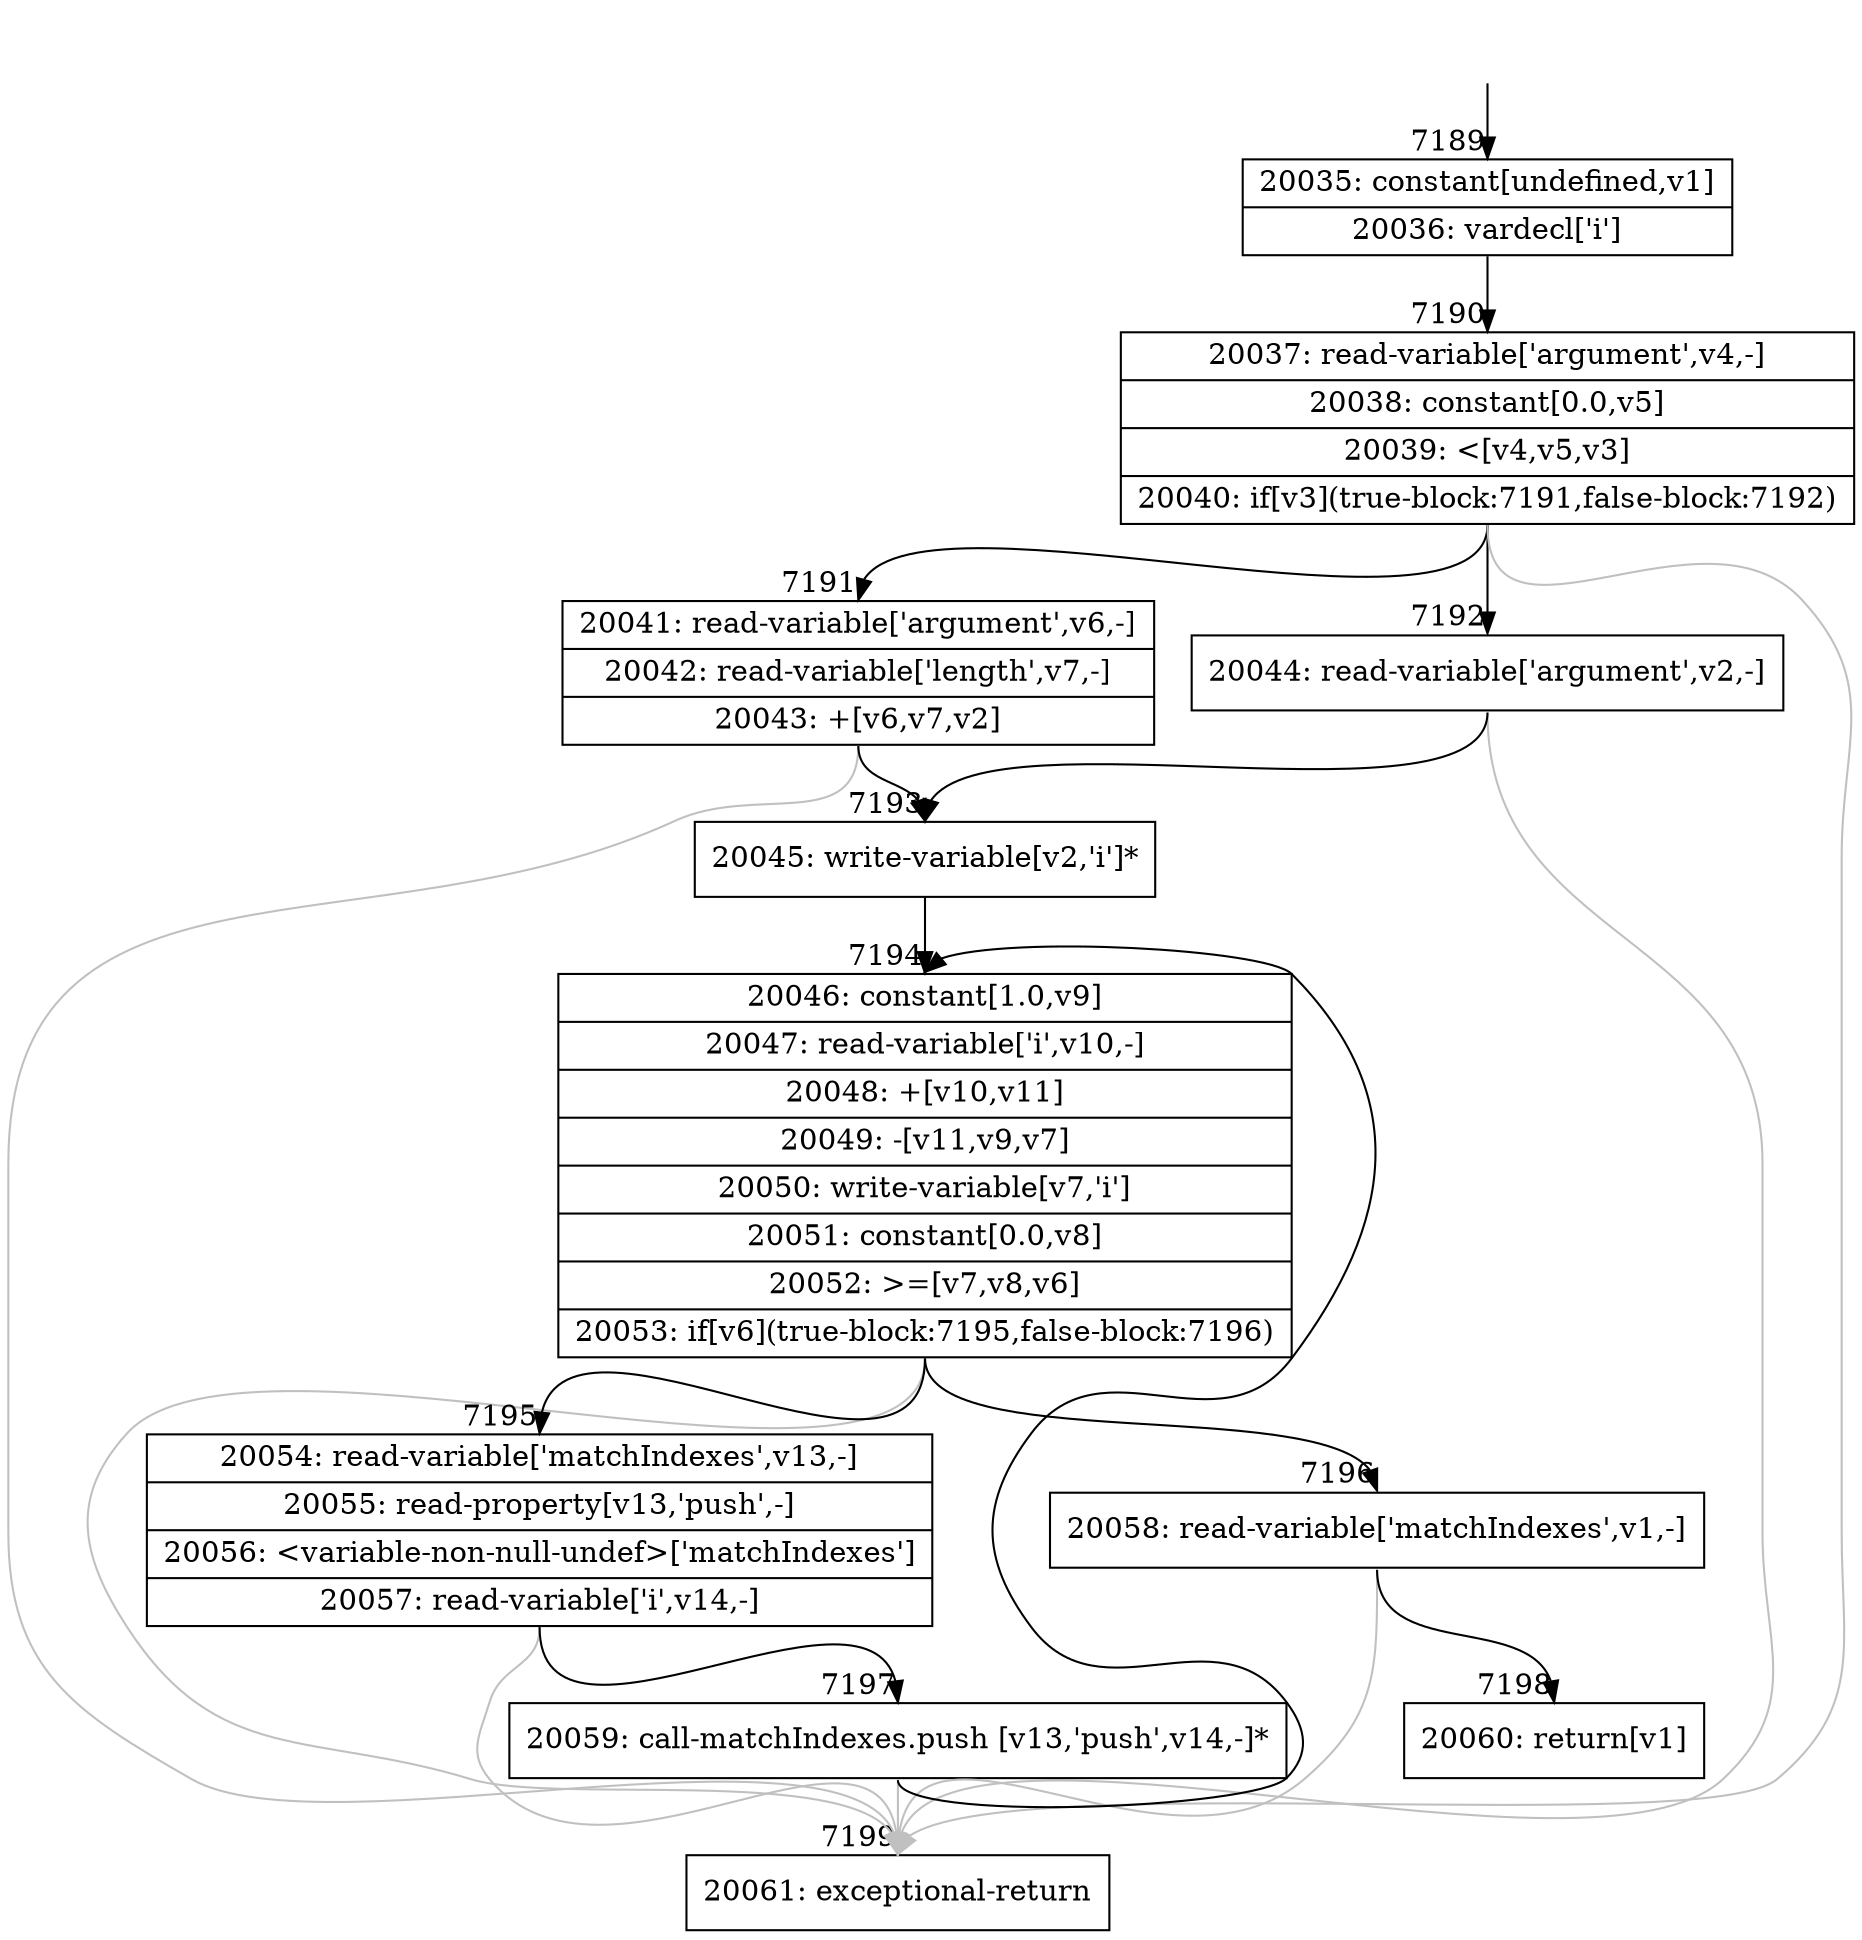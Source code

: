 digraph {
rankdir="TD"
BB_entry558[shape=none,label=""];
BB_entry558 -> BB7189 [tailport=s, headport=n, headlabel="    7189"]
BB7189 [shape=record label="{20035: constant[undefined,v1]|20036: vardecl['i']}" ] 
BB7189 -> BB7190 [tailport=s, headport=n, headlabel="      7190"]
BB7190 [shape=record label="{20037: read-variable['argument',v4,-]|20038: constant[0.0,v5]|20039: \<[v4,v5,v3]|20040: if[v3](true-block:7191,false-block:7192)}" ] 
BB7190 -> BB7191 [tailport=s, headport=n, headlabel="      7191"]
BB7190 -> BB7192 [tailport=s, headport=n, headlabel="      7192"]
BB7190 -> BB7199 [tailport=s, headport=n, color=gray, headlabel="      7199"]
BB7191 [shape=record label="{20041: read-variable['argument',v6,-]|20042: read-variable['length',v7,-]|20043: +[v6,v7,v2]}" ] 
BB7191 -> BB7193 [tailport=s, headport=n, headlabel="      7193"]
BB7191 -> BB7199 [tailport=s, headport=n, color=gray]
BB7192 [shape=record label="{20044: read-variable['argument',v2,-]}" ] 
BB7192 -> BB7193 [tailport=s, headport=n]
BB7192 -> BB7199 [tailport=s, headport=n, color=gray]
BB7193 [shape=record label="{20045: write-variable[v2,'i']*}" ] 
BB7193 -> BB7194 [tailport=s, headport=n, headlabel="      7194"]
BB7194 [shape=record label="{20046: constant[1.0,v9]|20047: read-variable['i',v10,-]|20048: +[v10,v11]|20049: -[v11,v9,v7]|20050: write-variable[v7,'i']|20051: constant[0.0,v8]|20052: \>=[v7,v8,v6]|20053: if[v6](true-block:7195,false-block:7196)}" ] 
BB7194 -> BB7195 [tailport=s, headport=n, headlabel="      7195"]
BB7194 -> BB7196 [tailport=s, headport=n, headlabel="      7196"]
BB7194 -> BB7199 [tailport=s, headport=n, color=gray]
BB7195 [shape=record label="{20054: read-variable['matchIndexes',v13,-]|20055: read-property[v13,'push',-]|20056: \<variable-non-null-undef\>['matchIndexes']|20057: read-variable['i',v14,-]}" ] 
BB7195 -> BB7197 [tailport=s, headport=n, headlabel="      7197"]
BB7195 -> BB7199 [tailport=s, headport=n, color=gray]
BB7196 [shape=record label="{20058: read-variable['matchIndexes',v1,-]}" ] 
BB7196 -> BB7198 [tailport=s, headport=n, headlabel="      7198"]
BB7196 -> BB7199 [tailport=s, headport=n, color=gray]
BB7197 [shape=record label="{20059: call-matchIndexes.push [v13,'push',v14,-]*}" ] 
BB7197 -> BB7194 [tailport=s, headport=n]
BB7197 -> BB7199 [tailport=s, headport=n, color=gray]
BB7198 [shape=record label="{20060: return[v1]}" ] 
BB7199 [shape=record label="{20061: exceptional-return}" ] 
//#$~ 5676
}

